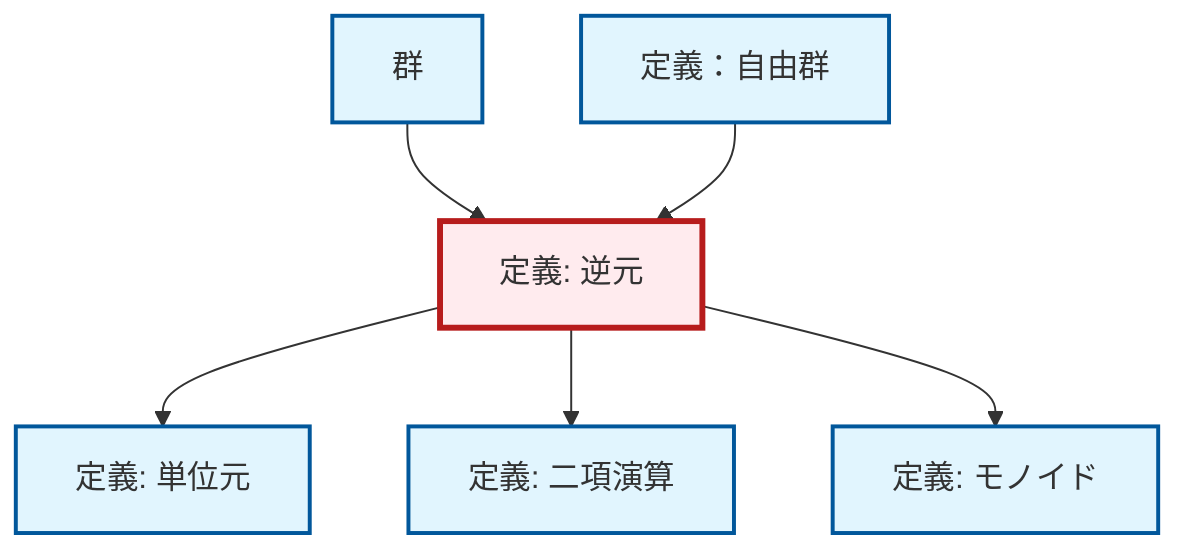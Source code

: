 graph TD
    classDef definition fill:#e1f5fe,stroke:#01579b,stroke-width:2px
    classDef theorem fill:#f3e5f5,stroke:#4a148c,stroke-width:2px
    classDef axiom fill:#fff3e0,stroke:#e65100,stroke-width:2px
    classDef example fill:#e8f5e9,stroke:#1b5e20,stroke-width:2px
    classDef current fill:#ffebee,stroke:#b71c1c,stroke-width:3px
    def-group["群"]:::definition
    def-free-group["定義：自由群"]:::definition
    def-inverse-element["定義: 逆元"]:::definition
    def-identity-element["定義: 単位元"]:::definition
    def-monoid["定義: モノイド"]:::definition
    def-binary-operation["定義: 二項演算"]:::definition
    def-group --> def-inverse-element
    def-inverse-element --> def-identity-element
    def-free-group --> def-inverse-element
    def-inverse-element --> def-binary-operation
    def-inverse-element --> def-monoid
    class def-inverse-element current